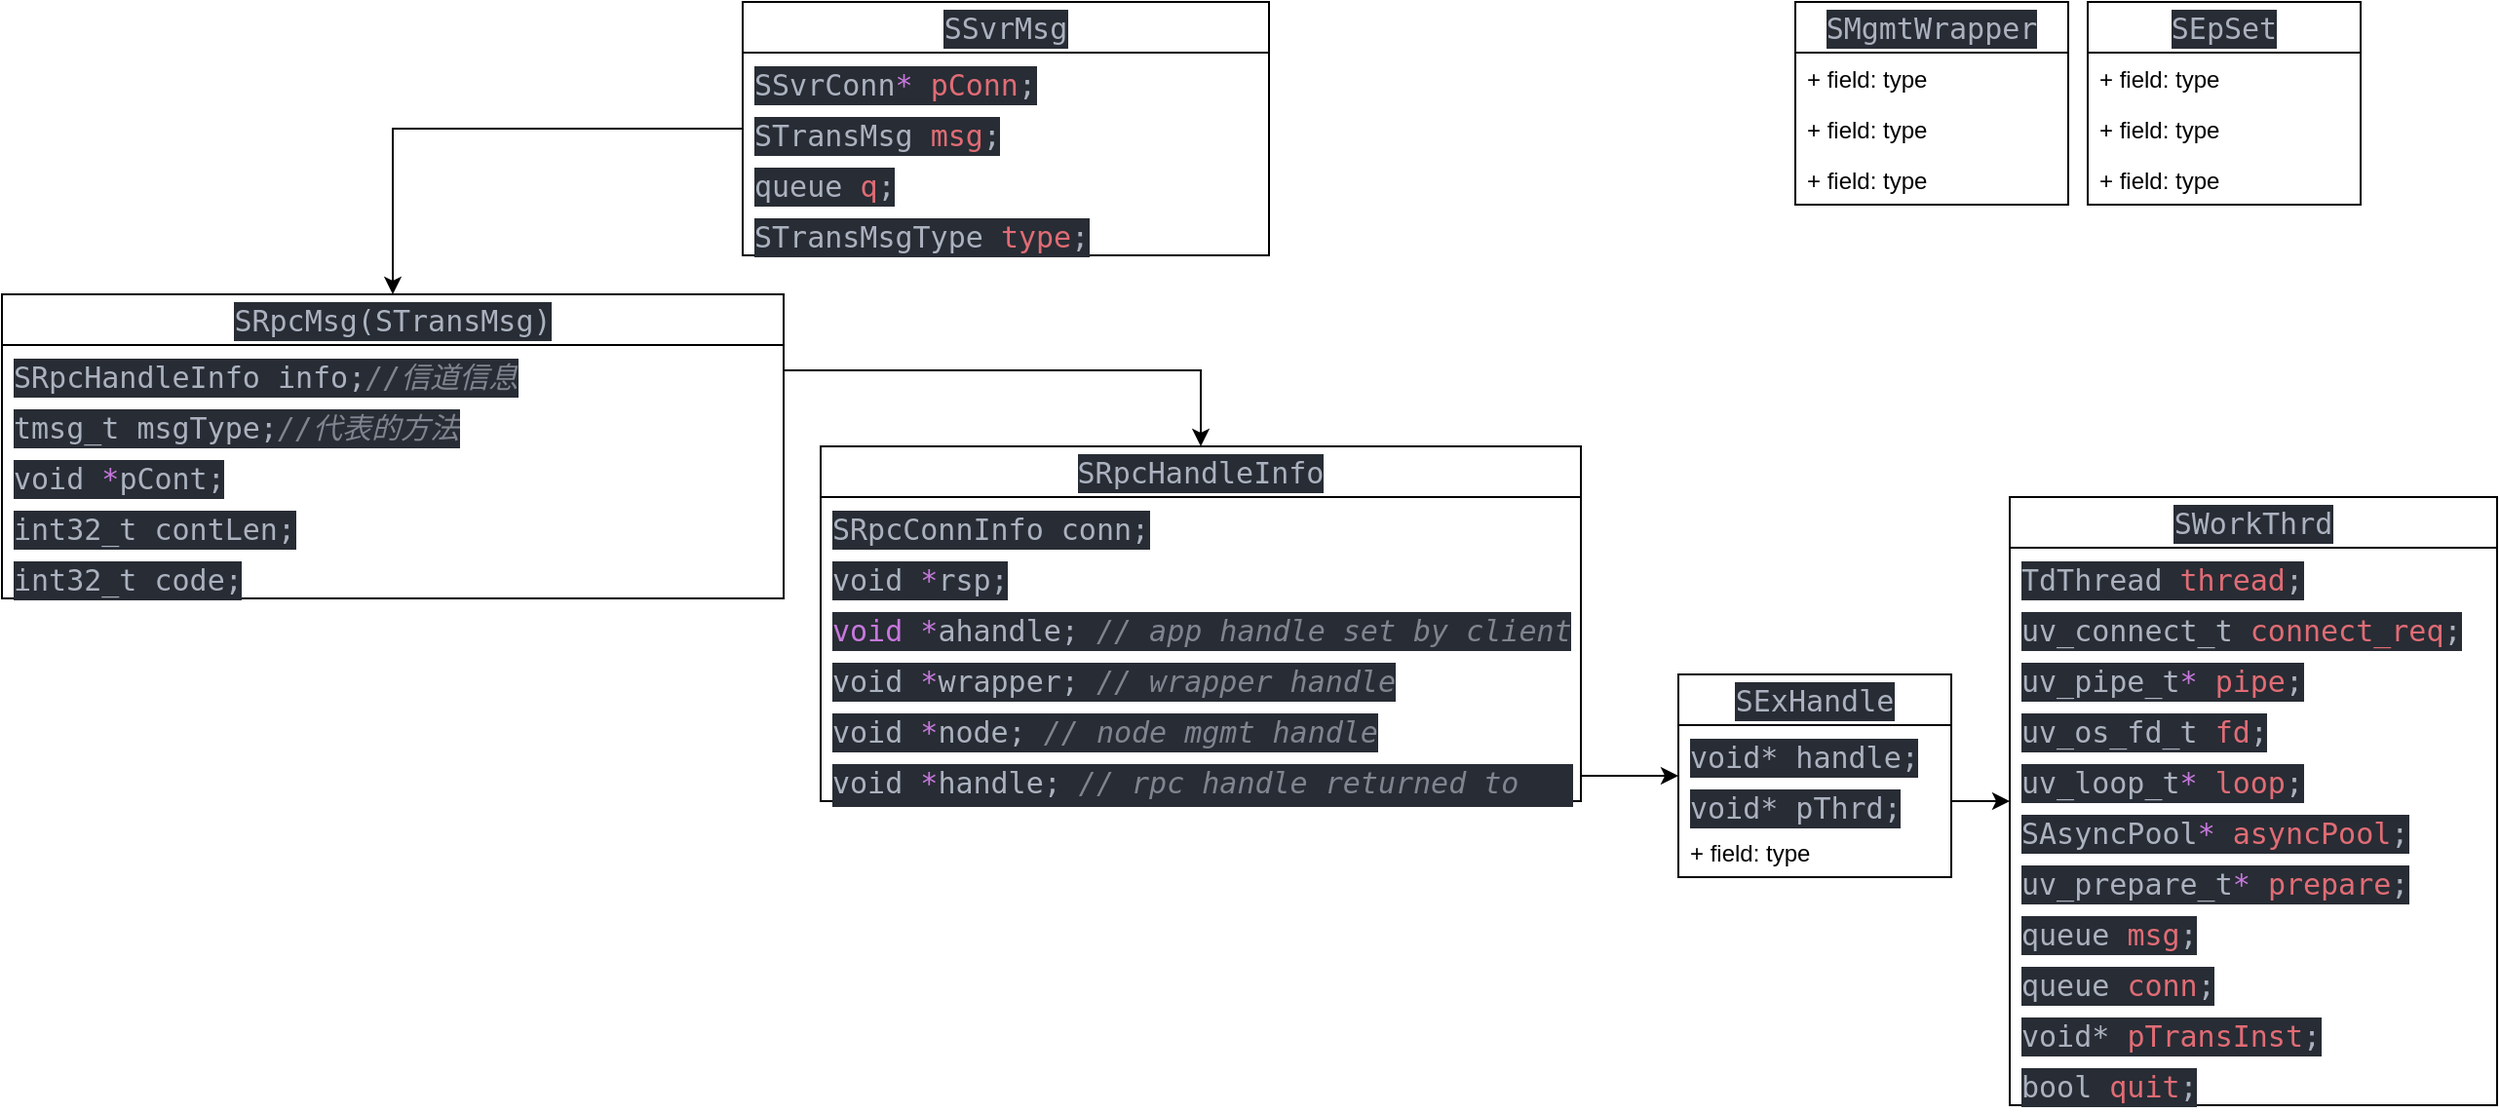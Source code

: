 <mxfile version="21.2.1" type="github">
  <diagram name="第 1 页" id="Cnz2bjXaFL4kkvWKrEmu">
    <mxGraphModel dx="3095" dy="659" grid="1" gridSize="10" guides="1" tooltips="1" connect="1" arrows="1" fold="1" page="1" pageScale="1" pageWidth="850" pageHeight="1100" math="0" shadow="0">
      <root>
        <mxCell id="0" />
        <mxCell id="1" parent="0" />
        <mxCell id="lnTkOZh4VK6lLw1P0NhX-2" value="&lt;div style=&quot;color: rgb(171, 178, 191); background-color: rgb(40, 44, 52); font-family: &amp;quot;Cascadia Code&amp;quot;, &amp;quot;Cascadia Code&amp;quot;, monospace, &amp;quot;Droid Sans Mono&amp;quot;, &amp;quot;monospace&amp;quot;, monospace; font-weight: normal; font-size: 15px; line-height: 20px;&quot;&gt;&lt;div&gt;SRpcMsg(STransMsg)&lt;/div&gt;&lt;/div&gt;" style="swimlane;fontStyle=0;childLayout=stackLayout;horizontal=1;startSize=26;fillColor=none;horizontalStack=0;resizeParent=1;resizeParentMax=0;resizeLast=0;collapsible=1;marginBottom=0;whiteSpace=wrap;html=1;" vertex="1" parent="1">
          <mxGeometry x="-1120" y="290" width="401" height="156" as="geometry" />
        </mxCell>
        <mxCell id="lnTkOZh4VK6lLw1P0NhX-3" value="&lt;div style=&quot;color: rgb(171, 178, 191); background-color: rgb(40, 44, 52); font-family: &amp;quot;Cascadia Code&amp;quot;, &amp;quot;Cascadia Code&amp;quot;, monospace, &amp;quot;Droid Sans Mono&amp;quot;, &amp;quot;monospace&amp;quot;, monospace; font-weight: normal; font-size: 15px; line-height: 20px;&quot;&gt;&lt;div&gt;SRpcHandleInfo info;&lt;span style=&quot;color: #7f848e;font-style: italic;&quot;&gt;//信道信息&lt;/span&gt;&lt;/div&gt;&lt;/div&gt;" style="text;strokeColor=none;fillColor=none;align=left;verticalAlign=top;spacingLeft=4;spacingRight=4;overflow=hidden;rotatable=0;points=[[0,0.5],[1,0.5]];portConstraint=eastwest;whiteSpace=wrap;html=1;" vertex="1" parent="lnTkOZh4VK6lLw1P0NhX-2">
          <mxGeometry y="26" width="401" height="26" as="geometry" />
        </mxCell>
        <mxCell id="lnTkOZh4VK6lLw1P0NhX-4" value="&lt;div style=&quot;color: rgb(171, 178, 191); background-color: rgb(40, 44, 52); font-family: &amp;quot;Cascadia Code&amp;quot;, &amp;quot;Cascadia Code&amp;quot;, monospace, &amp;quot;Droid Sans Mono&amp;quot;, &amp;quot;monospace&amp;quot;, monospace; font-weight: normal; font-size: 15px; line-height: 20px;&quot;&gt;&lt;div&gt;tmsg_t&lt;span style=&quot;color: #abb2bf;&quot;&gt;         msgType;&lt;/span&gt;&lt;span style=&quot;color: #7f848e;font-style: italic;&quot;&gt;//代表的方法&lt;/span&gt;&lt;/div&gt;&lt;/div&gt;" style="text;strokeColor=none;fillColor=none;align=left;verticalAlign=top;spacingLeft=4;spacingRight=4;overflow=hidden;rotatable=0;points=[[0,0.5],[1,0.5]];portConstraint=eastwest;whiteSpace=wrap;html=1;" vertex="1" parent="lnTkOZh4VK6lLw1P0NhX-2">
          <mxGeometry y="52" width="401" height="26" as="geometry" />
        </mxCell>
        <mxCell id="lnTkOZh4VK6lLw1P0NhX-5" value="&lt;div style=&quot;color: rgb(171, 178, 191); background-color: rgb(40, 44, 52); font-family: &amp;quot;Cascadia Code&amp;quot;, &amp;quot;Cascadia Code&amp;quot;, monospace, &amp;quot;Droid Sans Mono&amp;quot;, &amp;quot;monospace&amp;quot;, monospace; font-weight: normal; font-size: 15px; line-height: 20px;&quot;&gt;&lt;div&gt;void&lt;span style=&quot;color: #abb2bf;&quot;&gt;          &lt;/span&gt;&lt;span style=&quot;color: #c678dd;&quot;&gt;*&lt;/span&gt;&lt;span style=&quot;color: #abb2bf;&quot;&gt;pCont;&lt;/span&gt;&lt;/div&gt;&lt;/div&gt;" style="text;strokeColor=none;fillColor=none;align=left;verticalAlign=top;spacingLeft=4;spacingRight=4;overflow=hidden;rotatable=0;points=[[0,0.5],[1,0.5]];portConstraint=eastwest;whiteSpace=wrap;html=1;" vertex="1" parent="lnTkOZh4VK6lLw1P0NhX-2">
          <mxGeometry y="78" width="401" height="26" as="geometry" />
        </mxCell>
        <mxCell id="lnTkOZh4VK6lLw1P0NhX-24" value="&lt;div style=&quot;color: rgb(171, 178, 191); background-color: rgb(40, 44, 52); font-family: &amp;quot;Cascadia Code&amp;quot;, &amp;quot;Cascadia Code&amp;quot;, monospace, &amp;quot;Droid Sans Mono&amp;quot;, &amp;quot;monospace&amp;quot;, monospace; font-weight: normal; font-size: 15px; line-height: 20px;&quot;&gt;&lt;div&gt;int32_t&lt;span style=&quot;color: #abb2bf;&quot;&gt;        contLen;&lt;/span&gt;&lt;/div&gt;&lt;/div&gt;" style="text;strokeColor=none;fillColor=none;align=left;verticalAlign=top;spacingLeft=4;spacingRight=4;overflow=hidden;rotatable=0;points=[[0,0.5],[1,0.5]];portConstraint=eastwest;whiteSpace=wrap;html=1;" vertex="1" parent="lnTkOZh4VK6lLw1P0NhX-2">
          <mxGeometry y="104" width="401" height="26" as="geometry" />
        </mxCell>
        <mxCell id="lnTkOZh4VK6lLw1P0NhX-25" value="&lt;div style=&quot;color: rgb(171, 178, 191); background-color: rgb(40, 44, 52); font-family: &amp;quot;Cascadia Code&amp;quot;, &amp;quot;Cascadia Code&amp;quot;, monospace, &amp;quot;Droid Sans Mono&amp;quot;, &amp;quot;monospace&amp;quot;, monospace; font-weight: normal; font-size: 15px; line-height: 20px;&quot;&gt;&lt;div&gt;int32_t&lt;span style=&quot;color: #abb2bf;&quot;&gt;        code;&lt;/span&gt;&lt;/div&gt;&lt;/div&gt;" style="text;strokeColor=none;fillColor=none;align=left;verticalAlign=top;spacingLeft=4;spacingRight=4;overflow=hidden;rotatable=0;points=[[0,0.5],[1,0.5]];portConstraint=eastwest;whiteSpace=wrap;html=1;" vertex="1" parent="lnTkOZh4VK6lLw1P0NhX-2">
          <mxGeometry y="130" width="401" height="26" as="geometry" />
        </mxCell>
        <mxCell id="lnTkOZh4VK6lLw1P0NhX-7" value="&lt;div style=&quot;color: rgb(171, 178, 191); background-color: rgb(40, 44, 52); font-family: &amp;quot;Cascadia Code&amp;quot;, &amp;quot;Cascadia Code&amp;quot;, monospace, &amp;quot;Droid Sans Mono&amp;quot;, &amp;quot;monospace&amp;quot;, monospace; font-weight: normal; font-size: 15px; line-height: 20px;&quot;&gt;&lt;div&gt;SEpSet&lt;/div&gt;&lt;/div&gt;" style="swimlane;fontStyle=0;childLayout=stackLayout;horizontal=1;startSize=26;fillColor=none;horizontalStack=0;resizeParent=1;resizeParentMax=0;resizeLast=0;collapsible=1;marginBottom=0;whiteSpace=wrap;html=1;" vertex="1" parent="1">
          <mxGeometry x="-50" y="140" width="140" height="104" as="geometry" />
        </mxCell>
        <mxCell id="lnTkOZh4VK6lLw1P0NhX-8" value="+ field: type" style="text;strokeColor=none;fillColor=none;align=left;verticalAlign=top;spacingLeft=4;spacingRight=4;overflow=hidden;rotatable=0;points=[[0,0.5],[1,0.5]];portConstraint=eastwest;whiteSpace=wrap;html=1;" vertex="1" parent="lnTkOZh4VK6lLw1P0NhX-7">
          <mxGeometry y="26" width="140" height="26" as="geometry" />
        </mxCell>
        <mxCell id="lnTkOZh4VK6lLw1P0NhX-9" value="+ field: type" style="text;strokeColor=none;fillColor=none;align=left;verticalAlign=top;spacingLeft=4;spacingRight=4;overflow=hidden;rotatable=0;points=[[0,0.5],[1,0.5]];portConstraint=eastwest;whiteSpace=wrap;html=1;" vertex="1" parent="lnTkOZh4VK6lLw1P0NhX-7">
          <mxGeometry y="52" width="140" height="26" as="geometry" />
        </mxCell>
        <mxCell id="lnTkOZh4VK6lLw1P0NhX-10" value="+ field: type" style="text;strokeColor=none;fillColor=none;align=left;verticalAlign=top;spacingLeft=4;spacingRight=4;overflow=hidden;rotatable=0;points=[[0,0.5],[1,0.5]];portConstraint=eastwest;whiteSpace=wrap;html=1;" vertex="1" parent="lnTkOZh4VK6lLw1P0NhX-7">
          <mxGeometry y="78" width="140" height="26" as="geometry" />
        </mxCell>
        <mxCell id="lnTkOZh4VK6lLw1P0NhX-11" value="&lt;div style=&quot;color: rgb(171, 178, 191); background-color: rgb(40, 44, 52); font-family: &amp;quot;Cascadia Code&amp;quot;, &amp;quot;Cascadia Code&amp;quot;, monospace, &amp;quot;Droid Sans Mono&amp;quot;, &amp;quot;monospace&amp;quot;, monospace; font-weight: normal; font-size: 15px; line-height: 20px;&quot;&gt;&lt;div&gt;SMgmtWrapper&lt;/div&gt;&lt;/div&gt;" style="swimlane;fontStyle=0;childLayout=stackLayout;horizontal=1;startSize=26;fillColor=none;horizontalStack=0;resizeParent=1;resizeParentMax=0;resizeLast=0;collapsible=1;marginBottom=0;whiteSpace=wrap;html=1;" vertex="1" parent="1">
          <mxGeometry x="-200" y="140" width="140" height="104" as="geometry" />
        </mxCell>
        <mxCell id="lnTkOZh4VK6lLw1P0NhX-12" value="+ field: type" style="text;strokeColor=none;fillColor=none;align=left;verticalAlign=top;spacingLeft=4;spacingRight=4;overflow=hidden;rotatable=0;points=[[0,0.5],[1,0.5]];portConstraint=eastwest;whiteSpace=wrap;html=1;" vertex="1" parent="lnTkOZh4VK6lLw1P0NhX-11">
          <mxGeometry y="26" width="140" height="26" as="geometry" />
        </mxCell>
        <mxCell id="lnTkOZh4VK6lLw1P0NhX-13" value="+ field: type" style="text;strokeColor=none;fillColor=none;align=left;verticalAlign=top;spacingLeft=4;spacingRight=4;overflow=hidden;rotatable=0;points=[[0,0.5],[1,0.5]];portConstraint=eastwest;whiteSpace=wrap;html=1;" vertex="1" parent="lnTkOZh4VK6lLw1P0NhX-11">
          <mxGeometry y="52" width="140" height="26" as="geometry" />
        </mxCell>
        <mxCell id="lnTkOZh4VK6lLw1P0NhX-14" value="+ field: type" style="text;strokeColor=none;fillColor=none;align=left;verticalAlign=top;spacingLeft=4;spacingRight=4;overflow=hidden;rotatable=0;points=[[0,0.5],[1,0.5]];portConstraint=eastwest;whiteSpace=wrap;html=1;" vertex="1" parent="lnTkOZh4VK6lLw1P0NhX-11">
          <mxGeometry y="78" width="140" height="26" as="geometry" />
        </mxCell>
        <mxCell id="lnTkOZh4VK6lLw1P0NhX-15" value="&lt;div style=&quot;color: rgb(171, 178, 191); background-color: rgb(40, 44, 52); font-family: &amp;quot;Cascadia Code&amp;quot;, &amp;quot;Cascadia Code&amp;quot;, monospace, &amp;quot;Droid Sans Mono&amp;quot;, &amp;quot;monospace&amp;quot;, monospace; font-weight: normal; font-size: 15px; line-height: 20px;&quot;&gt;&lt;div&gt;SRpcHandleInfo&lt;/div&gt;&lt;/div&gt;" style="swimlane;fontStyle=0;childLayout=stackLayout;horizontal=1;startSize=26;fillColor=none;horizontalStack=0;resizeParent=1;resizeParentMax=0;resizeLast=0;collapsible=1;marginBottom=0;whiteSpace=wrap;html=1;" vertex="1" parent="1">
          <mxGeometry x="-700" y="368" width="390" height="182" as="geometry" />
        </mxCell>
        <mxCell id="lnTkOZh4VK6lLw1P0NhX-16" value="&lt;div style=&quot;color: rgb(171, 178, 191); background-color: rgb(40, 44, 52); font-family: &amp;quot;Cascadia Code&amp;quot;, &amp;quot;Cascadia Code&amp;quot;, monospace, &amp;quot;Droid Sans Mono&amp;quot;, &amp;quot;monospace&amp;quot;, monospace; font-weight: normal; font-size: 15px; line-height: 20px;&quot;&gt;&lt;div&gt;SRpcConnInfo conn;&lt;/div&gt;&lt;/div&gt;" style="text;strokeColor=none;fillColor=none;align=left;verticalAlign=top;spacingLeft=4;spacingRight=4;overflow=hidden;rotatable=0;points=[[0,0.5],[1,0.5]];portConstraint=eastwest;whiteSpace=wrap;html=1;" vertex="1" parent="lnTkOZh4VK6lLw1P0NhX-15">
          <mxGeometry y="26" width="390" height="26" as="geometry" />
        </mxCell>
        <mxCell id="lnTkOZh4VK6lLw1P0NhX-17" value="&lt;div style=&quot;color: rgb(171, 178, 191); background-color: rgb(40, 44, 52); font-family: &amp;quot;Cascadia Code&amp;quot;, &amp;quot;Cascadia Code&amp;quot;, monospace, &amp;quot;Droid Sans Mono&amp;quot;, &amp;quot;monospace&amp;quot;, monospace; font-weight: normal; font-size: 15px; line-height: 20px;&quot;&gt;&lt;div&gt;void&lt;span style=&quot;color: #abb2bf;&quot;&gt;   &lt;/span&gt;&lt;span style=&quot;color: #c678dd;&quot;&gt;*&lt;/span&gt;&lt;span style=&quot;color: #abb2bf;&quot;&gt;rsp;&lt;/span&gt;&lt;/div&gt;&lt;/div&gt;" style="text;strokeColor=none;fillColor=none;align=left;verticalAlign=top;spacingLeft=4;spacingRight=4;overflow=hidden;rotatable=0;points=[[0,0.5],[1,0.5]];portConstraint=eastwest;whiteSpace=wrap;html=1;" vertex="1" parent="lnTkOZh4VK6lLw1P0NhX-15">
          <mxGeometry y="52" width="390" height="26" as="geometry" />
        </mxCell>
        <mxCell id="lnTkOZh4VK6lLw1P0NhX-18" value="&lt;div style=&quot;color: rgb(171, 178, 191); background-color: rgb(40, 44, 52); font-family: &amp;quot;Cascadia Code&amp;quot;, &amp;quot;Cascadia Code&amp;quot;, monospace, &amp;quot;Droid Sans Mono&amp;quot;, &amp;quot;monospace&amp;quot;, monospace; font-weight: normal; font-size: 15px; line-height: 20px;&quot;&gt;&lt;div&gt; &lt;span style=&quot;color: #c678dd;&quot;&gt;void&lt;/span&gt;&lt;span style=&quot;color: #abb2bf;&quot;&gt; &lt;/span&gt;&lt;span style=&quot;color: #c678dd;&quot;&gt;*&lt;/span&gt;&lt;span style=&quot;color: #abb2bf;&quot;&gt;ahandle;&lt;/span&gt;&lt;span style=&quot;color: #7f848e;font-style: italic;&quot;&gt;  // app handle set by client&lt;/span&gt;&lt;/div&gt;&lt;/div&gt;" style="text;strokeColor=none;fillColor=none;align=left;verticalAlign=top;spacingLeft=4;spacingRight=4;overflow=hidden;rotatable=0;points=[[0,0.5],[1,0.5]];portConstraint=eastwest;whiteSpace=wrap;html=1;" vertex="1" parent="lnTkOZh4VK6lLw1P0NhX-15">
          <mxGeometry y="78" width="390" height="26" as="geometry" />
        </mxCell>
        <mxCell id="lnTkOZh4VK6lLw1P0NhX-29" value="&lt;div style=&quot;color: rgb(171, 178, 191); background-color: rgb(40, 44, 52); font-family: &amp;quot;Cascadia Code&amp;quot;, &amp;quot;Cascadia Code&amp;quot;, monospace, &amp;quot;Droid Sans Mono&amp;quot;, &amp;quot;monospace&amp;quot;, monospace; font-weight: normal; font-size: 15px; line-height: 20px;&quot;&gt;&lt;div&gt;void&lt;span style=&quot;color: #abb2bf;&quot;&gt; &lt;/span&gt;&lt;span style=&quot;color: #c678dd;&quot;&gt;*&lt;/span&gt;&lt;span style=&quot;color: #abb2bf;&quot;&gt;wrapper;&lt;/span&gt;&lt;span style=&quot;color: #7f848e;font-style: italic;&quot;&gt;  // wrapper handle&lt;/span&gt;&lt;/div&gt;&lt;/div&gt;" style="text;strokeColor=none;fillColor=none;align=left;verticalAlign=top;spacingLeft=4;spacingRight=4;overflow=hidden;rotatable=0;points=[[0,0.5],[1,0.5]];portConstraint=eastwest;whiteSpace=wrap;html=1;" vertex="1" parent="lnTkOZh4VK6lLw1P0NhX-15">
          <mxGeometry y="104" width="390" height="26" as="geometry" />
        </mxCell>
        <mxCell id="lnTkOZh4VK6lLw1P0NhX-30" value="&lt;div style=&quot;color: rgb(171, 178, 191); background-color: rgb(40, 44, 52); font-family: &amp;quot;Cascadia Code&amp;quot;, &amp;quot;Cascadia Code&amp;quot;, monospace, &amp;quot;Droid Sans Mono&amp;quot;, &amp;quot;monospace&amp;quot;, monospace; font-weight: normal; font-size: 15px; line-height: 20px;&quot;&gt;&lt;div&gt;void&lt;span style=&quot;color: #abb2bf;&quot;&gt; &lt;/span&gt;&lt;span style=&quot;color: #c678dd;&quot;&gt;*&lt;/span&gt;&lt;span style=&quot;color: #abb2bf;&quot;&gt;node;&lt;/span&gt;&lt;span style=&quot;color: #7f848e;font-style: italic;&quot;&gt;     // node mgmt handle&lt;/span&gt;&lt;/div&gt;&lt;/div&gt;" style="text;strokeColor=none;fillColor=none;align=left;verticalAlign=top;spacingLeft=4;spacingRight=4;overflow=hidden;rotatable=0;points=[[0,0.5],[1,0.5]];portConstraint=eastwest;whiteSpace=wrap;html=1;" vertex="1" parent="lnTkOZh4VK6lLw1P0NhX-15">
          <mxGeometry y="130" width="390" height="26" as="geometry" />
        </mxCell>
        <mxCell id="lnTkOZh4VK6lLw1P0NhX-31" value="&lt;div style=&quot;color: rgb(171, 178, 191); background-color: rgb(40, 44, 52); font-family: &amp;quot;Cascadia Code&amp;quot;, &amp;quot;Cascadia Code&amp;quot;, monospace, &amp;quot;Droid Sans Mono&amp;quot;, &amp;quot;monospace&amp;quot;, monospace; font-weight: normal; font-size: 15px; line-height: 20px;&quot;&gt;&lt;div&gt;void&lt;span style=&quot;color: #abb2bf;&quot;&gt;   &lt;/span&gt;&lt;span style=&quot;color: #c678dd;&quot;&gt;*&lt;/span&gt;&lt;span style=&quot;color: #abb2bf;&quot;&gt;handle;&lt;/span&gt;&lt;span style=&quot;color: #7f848e;font-style: italic;&quot;&gt;         // rpc handle returned to app&lt;/span&gt;&lt;/div&gt;&lt;/div&gt;" style="text;strokeColor=none;fillColor=none;align=left;verticalAlign=top;spacingLeft=4;spacingRight=4;overflow=hidden;rotatable=0;points=[[0,0.5],[1,0.5]];portConstraint=eastwest;whiteSpace=wrap;html=1;" vertex="1" parent="lnTkOZh4VK6lLw1P0NhX-15">
          <mxGeometry y="156" width="390" height="26" as="geometry" />
        </mxCell>
        <mxCell id="lnTkOZh4VK6lLw1P0NhX-20" value="&lt;div style=&quot;color: rgb(171, 178, 191); background-color: rgb(40, 44, 52); font-family: &amp;quot;Cascadia Code&amp;quot;, &amp;quot;Cascadia Code&amp;quot;, monospace, &amp;quot;Droid Sans Mono&amp;quot;, &amp;quot;monospace&amp;quot;, monospace; font-weight: normal; font-size: 15px; line-height: 20px;&quot;&gt;&lt;div&gt;SExHandle&lt;/div&gt;&lt;/div&gt;" style="swimlane;fontStyle=0;childLayout=stackLayout;horizontal=1;startSize=26;fillColor=none;horizontalStack=0;resizeParent=1;resizeParentMax=0;resizeLast=0;collapsible=1;marginBottom=0;whiteSpace=wrap;html=1;" vertex="1" parent="1">
          <mxGeometry x="-260" y="485" width="140" height="104" as="geometry" />
        </mxCell>
        <mxCell id="lnTkOZh4VK6lLw1P0NhX-21" value="&lt;div style=&quot;color: rgb(171, 178, 191); background-color: rgb(40, 44, 52); font-family: &amp;quot;Cascadia Code&amp;quot;, &amp;quot;Cascadia Code&amp;quot;, monospace, &amp;quot;Droid Sans Mono&amp;quot;, &amp;quot;monospace&amp;quot;, monospace; font-weight: normal; font-size: 15px; line-height: 20px;&quot;&gt;&lt;div&gt;void*&lt;span style=&quot;color: #abb2bf;&quot;&gt;   handle;&lt;/span&gt;&lt;/div&gt;&lt;/div&gt;" style="text;strokeColor=none;fillColor=none;align=left;verticalAlign=top;spacingLeft=4;spacingRight=4;overflow=hidden;rotatable=0;points=[[0,0.5],[1,0.5]];portConstraint=eastwest;whiteSpace=wrap;html=1;" vertex="1" parent="lnTkOZh4VK6lLw1P0NhX-20">
          <mxGeometry y="26" width="140" height="26" as="geometry" />
        </mxCell>
        <mxCell id="lnTkOZh4VK6lLw1P0NhX-22" value="&lt;div style=&quot;color: rgb(171, 178, 191); background-color: rgb(40, 44, 52); font-family: &amp;quot;Cascadia Code&amp;quot;, &amp;quot;Cascadia Code&amp;quot;, monospace, &amp;quot;Droid Sans Mono&amp;quot;, &amp;quot;monospace&amp;quot;, monospace; font-weight: normal; font-size: 15px; line-height: 20px;&quot;&gt;&lt;div&gt;void*&lt;span style=&quot;color: #abb2bf;&quot;&gt;   pThrd;&lt;/span&gt;&lt;/div&gt;&lt;/div&gt;" style="text;strokeColor=none;fillColor=none;align=left;verticalAlign=top;spacingLeft=4;spacingRight=4;overflow=hidden;rotatable=0;points=[[0,0.5],[1,0.5]];portConstraint=eastwest;whiteSpace=wrap;html=1;" vertex="1" parent="lnTkOZh4VK6lLw1P0NhX-20">
          <mxGeometry y="52" width="140" height="26" as="geometry" />
        </mxCell>
        <mxCell id="lnTkOZh4VK6lLw1P0NhX-23" value="+ field: type" style="text;strokeColor=none;fillColor=none;align=left;verticalAlign=top;spacingLeft=4;spacingRight=4;overflow=hidden;rotatable=0;points=[[0,0.5],[1,0.5]];portConstraint=eastwest;whiteSpace=wrap;html=1;" vertex="1" parent="lnTkOZh4VK6lLw1P0NhX-20">
          <mxGeometry y="78" width="140" height="26" as="geometry" />
        </mxCell>
        <mxCell id="lnTkOZh4VK6lLw1P0NhX-32" style="edgeStyle=orthogonalEdgeStyle;rounded=0;orthogonalLoop=1;jettySize=auto;html=1;" edge="1" parent="1" source="lnTkOZh4VK6lLw1P0NhX-31" target="lnTkOZh4VK6lLw1P0NhX-20">
          <mxGeometry relative="1" as="geometry" />
        </mxCell>
        <mxCell id="lnTkOZh4VK6lLw1P0NhX-33" style="edgeStyle=orthogonalEdgeStyle;rounded=0;orthogonalLoop=1;jettySize=auto;html=1;exitX=1;exitY=0.5;exitDx=0;exitDy=0;" edge="1" parent="1" source="lnTkOZh4VK6lLw1P0NhX-3" target="lnTkOZh4VK6lLw1P0NhX-15">
          <mxGeometry relative="1" as="geometry" />
        </mxCell>
        <mxCell id="lnTkOZh4VK6lLw1P0NhX-34" value="&lt;div style=&quot;color: rgb(171, 178, 191); background-color: rgb(40, 44, 52); font-family: &amp;quot;Cascadia Code&amp;quot;, &amp;quot;Cascadia Code&amp;quot;, monospace, &amp;quot;Droid Sans Mono&amp;quot;, &amp;quot;monospace&amp;quot;, monospace; font-weight: normal; font-size: 15px; line-height: 20px;&quot;&gt;&lt;div&gt;SSvrMsg&lt;/div&gt;&lt;/div&gt;" style="swimlane;fontStyle=0;childLayout=stackLayout;horizontal=1;startSize=26;fillColor=none;horizontalStack=0;resizeParent=1;resizeParentMax=0;resizeLast=0;collapsible=1;marginBottom=0;whiteSpace=wrap;html=1;" vertex="1" parent="1">
          <mxGeometry x="-740" y="140" width="270" height="130" as="geometry" />
        </mxCell>
        <mxCell id="lnTkOZh4VK6lLw1P0NhX-35" value="&lt;div style=&quot;color: rgb(171, 178, 191); background-color: rgb(40, 44, 52); font-family: &amp;quot;Cascadia Code&amp;quot;, &amp;quot;Cascadia Code&amp;quot;, monospace, &amp;quot;Droid Sans Mono&amp;quot;, &amp;quot;monospace&amp;quot;, monospace; font-weight: normal; font-size: 15px; line-height: 20px;&quot;&gt;&lt;div&gt;SSvrConn&lt;span style=&quot;color: #c678dd;&quot;&gt;*&lt;/span&gt;&lt;span style=&quot;color: #abb2bf;&quot;&gt;     &lt;/span&gt;&lt;span style=&quot;color: #e06c75;&quot;&gt;pConn&lt;/span&gt;&lt;span style=&quot;color: #abb2bf;&quot;&gt;;&lt;/span&gt;&lt;/div&gt;&lt;/div&gt;" style="text;strokeColor=none;fillColor=none;align=left;verticalAlign=top;spacingLeft=4;spacingRight=4;overflow=hidden;rotatable=0;points=[[0,0.5],[1,0.5]];portConstraint=eastwest;whiteSpace=wrap;html=1;" vertex="1" parent="lnTkOZh4VK6lLw1P0NhX-34">
          <mxGeometry y="26" width="270" height="26" as="geometry" />
        </mxCell>
        <mxCell id="lnTkOZh4VK6lLw1P0NhX-36" value="&lt;div style=&quot;color: rgb(171, 178, 191); background-color: rgb(40, 44, 52); font-family: &amp;quot;Cascadia Code&amp;quot;, &amp;quot;Cascadia Code&amp;quot;, monospace, &amp;quot;Droid Sans Mono&amp;quot;, &amp;quot;monospace&amp;quot;, monospace; font-weight: normal; font-size: 15px; line-height: 20px;&quot;&gt;&lt;div&gt;STransMsg&lt;span style=&quot;color: #abb2bf;&quot;&gt;     &lt;/span&gt;&lt;span style=&quot;color: #e06c75;&quot;&gt;msg&lt;/span&gt;&lt;span style=&quot;color: #abb2bf;&quot;&gt;;&lt;/span&gt;&lt;/div&gt;&lt;/div&gt;" style="text;strokeColor=none;fillColor=none;align=left;verticalAlign=top;spacingLeft=4;spacingRight=4;overflow=hidden;rotatable=0;points=[[0,0.5],[1,0.5]];portConstraint=eastwest;whiteSpace=wrap;html=1;" vertex="1" parent="lnTkOZh4VK6lLw1P0NhX-34">
          <mxGeometry y="52" width="270" height="26" as="geometry" />
        </mxCell>
        <mxCell id="lnTkOZh4VK6lLw1P0NhX-37" value="&lt;div style=&quot;color: rgb(171, 178, 191); background-color: rgb(40, 44, 52); font-family: &amp;quot;Cascadia Code&amp;quot;, &amp;quot;Cascadia Code&amp;quot;, monospace, &amp;quot;Droid Sans Mono&amp;quot;, &amp;quot;monospace&amp;quot;, monospace; font-weight: normal; font-size: 15px; line-height: 20px;&quot;&gt;&lt;div&gt;queue&lt;span style=&quot;color: #abb2bf;&quot;&gt;         &lt;/span&gt;&lt;span style=&quot;color: #e06c75;&quot;&gt;q&lt;/span&gt;&lt;span style=&quot;color: #abb2bf;&quot;&gt;;&lt;/span&gt;&lt;/div&gt;&lt;/div&gt;" style="text;strokeColor=none;fillColor=none;align=left;verticalAlign=top;spacingLeft=4;spacingRight=4;overflow=hidden;rotatable=0;points=[[0,0.5],[1,0.5]];portConstraint=eastwest;whiteSpace=wrap;html=1;" vertex="1" parent="lnTkOZh4VK6lLw1P0NhX-34">
          <mxGeometry y="78" width="270" height="26" as="geometry" />
        </mxCell>
        <mxCell id="lnTkOZh4VK6lLw1P0NhX-38" value="&lt;div style=&quot;color: rgb(171, 178, 191); background-color: rgb(40, 44, 52); font-family: &amp;quot;Cascadia Code&amp;quot;, &amp;quot;Cascadia Code&amp;quot;, monospace, &amp;quot;Droid Sans Mono&amp;quot;, &amp;quot;monospace&amp;quot;, monospace; font-weight: normal; font-size: 15px; line-height: 20px;&quot;&gt;&lt;div&gt;STransMsgType&lt;span style=&quot;color: #abb2bf;&quot;&gt; &lt;/span&gt;&lt;span style=&quot;color: #e06c75;&quot;&gt;type&lt;/span&gt;&lt;span style=&quot;color: #abb2bf;&quot;&gt;;&lt;/span&gt;&lt;/div&gt;&lt;/div&gt;" style="text;strokeColor=none;fillColor=none;align=left;verticalAlign=top;spacingLeft=4;spacingRight=4;overflow=hidden;rotatable=0;points=[[0,0.5],[1,0.5]];portConstraint=eastwest;whiteSpace=wrap;html=1;" vertex="1" parent="lnTkOZh4VK6lLw1P0NhX-34">
          <mxGeometry y="104" width="270" height="26" as="geometry" />
        </mxCell>
        <mxCell id="lnTkOZh4VK6lLw1P0NhX-40" style="edgeStyle=orthogonalEdgeStyle;rounded=0;orthogonalLoop=1;jettySize=auto;html=1;" edge="1" parent="1" source="lnTkOZh4VK6lLw1P0NhX-36" target="lnTkOZh4VK6lLw1P0NhX-2">
          <mxGeometry relative="1" as="geometry" />
        </mxCell>
        <mxCell id="lnTkOZh4VK6lLw1P0NhX-41" value="&lt;div style=&quot;color: rgb(171, 178, 191); background-color: rgb(40, 44, 52); font-family: &amp;quot;Cascadia Code&amp;quot;, &amp;quot;Cascadia Code&amp;quot;, monospace, &amp;quot;Droid Sans Mono&amp;quot;, &amp;quot;monospace&amp;quot;, monospace; font-weight: normal; font-size: 15px; line-height: 20px;&quot;&gt;&lt;div&gt;SWorkThrd&lt;/div&gt;&lt;/div&gt;" style="swimlane;fontStyle=0;childLayout=stackLayout;horizontal=1;startSize=26;fillColor=none;horizontalStack=0;resizeParent=1;resizeParentMax=0;resizeLast=0;collapsible=1;marginBottom=0;whiteSpace=wrap;html=1;" vertex="1" parent="1">
          <mxGeometry x="-90" y="394" width="250" height="312" as="geometry" />
        </mxCell>
        <mxCell id="lnTkOZh4VK6lLw1P0NhX-42" value="&lt;div style=&quot;color: rgb(171, 178, 191); background-color: rgb(40, 44, 52); font-family: &amp;quot;Cascadia Code&amp;quot;, &amp;quot;Cascadia Code&amp;quot;, monospace, &amp;quot;Droid Sans Mono&amp;quot;, &amp;quot;monospace&amp;quot;, monospace; font-weight: normal; font-size: 15px; line-height: 20px;&quot;&gt;&lt;div&gt;TdThread&lt;span style=&quot;color: #abb2bf;&quot;&gt;      &lt;/span&gt;&lt;span style=&quot;color: #e06c75;&quot;&gt;thread&lt;/span&gt;&lt;span style=&quot;color: #abb2bf;&quot;&gt;;&lt;/span&gt;&lt;/div&gt;&lt;/div&gt;" style="text;strokeColor=none;fillColor=none;align=left;verticalAlign=top;spacingLeft=4;spacingRight=4;overflow=hidden;rotatable=0;points=[[0,0.5],[1,0.5]];portConstraint=eastwest;whiteSpace=wrap;html=1;" vertex="1" parent="lnTkOZh4VK6lLw1P0NhX-41">
          <mxGeometry y="26" width="250" height="26" as="geometry" />
        </mxCell>
        <mxCell id="lnTkOZh4VK6lLw1P0NhX-43" value="&lt;div style=&quot;color: rgb(171, 178, 191); background-color: rgb(40, 44, 52); font-family: &amp;quot;Cascadia Code&amp;quot;, &amp;quot;Cascadia Code&amp;quot;, monospace, &amp;quot;Droid Sans Mono&amp;quot;, &amp;quot;monospace&amp;quot;, monospace; font-weight: normal; font-size: 15px; line-height: 20px;&quot;&gt;&lt;div&gt;uv_connect_t&lt;span style=&quot;color: #abb2bf;&quot;&gt;  &lt;/span&gt;&lt;span style=&quot;color: #e06c75;&quot;&gt;connect_req&lt;/span&gt;&lt;span style=&quot;color: #abb2bf;&quot;&gt;;&lt;/span&gt;&lt;/div&gt;&lt;/div&gt;" style="text;strokeColor=none;fillColor=none;align=left;verticalAlign=top;spacingLeft=4;spacingRight=4;overflow=hidden;rotatable=0;points=[[0,0.5],[1,0.5]];portConstraint=eastwest;whiteSpace=wrap;html=1;" vertex="1" parent="lnTkOZh4VK6lLw1P0NhX-41">
          <mxGeometry y="52" width="250" height="26" as="geometry" />
        </mxCell>
        <mxCell id="lnTkOZh4VK6lLw1P0NhX-44" value="&lt;div style=&quot;color: rgb(171, 178, 191); background-color: rgb(40, 44, 52); font-family: &amp;quot;Cascadia Code&amp;quot;, &amp;quot;Cascadia Code&amp;quot;, monospace, &amp;quot;Droid Sans Mono&amp;quot;, &amp;quot;monospace&amp;quot;, monospace; font-weight: normal; font-size: 15px; line-height: 20px;&quot;&gt;&lt;div&gt;uv_pipe_t&lt;span style=&quot;color: #c678dd;&quot;&gt;*&lt;/span&gt;&lt;span style=&quot;color: #abb2bf;&quot;&gt;    &lt;/span&gt;&lt;span style=&quot;color: #e06c75;&quot;&gt;pipe&lt;/span&gt;&lt;span style=&quot;color: #abb2bf;&quot;&gt;;&lt;/span&gt;&lt;/div&gt;&lt;/div&gt;" style="text;strokeColor=none;fillColor=none;align=left;verticalAlign=top;spacingLeft=4;spacingRight=4;overflow=hidden;rotatable=0;points=[[0,0.5],[1,0.5]];portConstraint=eastwest;whiteSpace=wrap;html=1;" vertex="1" parent="lnTkOZh4VK6lLw1P0NhX-41">
          <mxGeometry y="78" width="250" height="26" as="geometry" />
        </mxCell>
        <mxCell id="lnTkOZh4VK6lLw1P0NhX-46" value="&lt;div style=&quot;color: rgb(171, 178, 191); background-color: rgb(40, 44, 52); font-family: &amp;quot;Cascadia Code&amp;quot;, &amp;quot;Cascadia Code&amp;quot;, monospace, &amp;quot;Droid Sans Mono&amp;quot;, &amp;quot;monospace&amp;quot;, monospace; font-weight: normal; font-size: 15px; line-height: 20px;&quot;&gt;&lt;div&gt;uv_os_fd_t&lt;span style=&quot;color: #abb2bf;&quot;&gt;    &lt;/span&gt;&lt;span style=&quot;color: #e06c75;&quot;&gt;fd&lt;/span&gt;&lt;span style=&quot;color: #abb2bf;&quot;&gt;;&lt;/span&gt;&lt;/div&gt;&lt;/div&gt;" style="text;strokeColor=none;fillColor=none;align=left;verticalAlign=top;spacingLeft=4;spacingRight=4;overflow=hidden;rotatable=0;points=[[0,0.5],[1,0.5]];portConstraint=eastwest;whiteSpace=wrap;html=1;" vertex="1" parent="lnTkOZh4VK6lLw1P0NhX-41">
          <mxGeometry y="104" width="250" height="26" as="geometry" />
        </mxCell>
        <mxCell id="lnTkOZh4VK6lLw1P0NhX-49" value="&lt;div style=&quot;color: rgb(171, 178, 191); background-color: rgb(40, 44, 52); font-family: &amp;quot;Cascadia Code&amp;quot;, &amp;quot;Cascadia Code&amp;quot;, monospace, &amp;quot;Droid Sans Mono&amp;quot;, &amp;quot;monospace&amp;quot;, monospace; font-weight: normal; font-size: 15px; line-height: 20px;&quot;&gt;&lt;div&gt;uv_loop_t&lt;span style=&quot;color: #c678dd;&quot;&gt;*&lt;/span&gt;&lt;span style=&quot;color: #abb2bf;&quot;&gt;    &lt;/span&gt;&lt;span style=&quot;color: #e06c75;&quot;&gt;loop&lt;/span&gt;&lt;span style=&quot;color: #abb2bf;&quot;&gt;;&lt;/span&gt;&lt;/div&gt;&lt;/div&gt;" style="text;strokeColor=none;fillColor=none;align=left;verticalAlign=top;spacingLeft=4;spacingRight=4;overflow=hidden;rotatable=0;points=[[0,0.5],[1,0.5]];portConstraint=eastwest;whiteSpace=wrap;html=1;" vertex="1" parent="lnTkOZh4VK6lLw1P0NhX-41">
          <mxGeometry y="130" width="250" height="26" as="geometry" />
        </mxCell>
        <mxCell id="lnTkOZh4VK6lLw1P0NhX-50" value="&lt;div style=&quot;color: rgb(171, 178, 191); background-color: rgb(40, 44, 52); font-family: &amp;quot;Cascadia Code&amp;quot;, &amp;quot;Cascadia Code&amp;quot;, monospace, &amp;quot;Droid Sans Mono&amp;quot;, &amp;quot;monospace&amp;quot;, monospace; font-weight: normal; font-size: 15px; line-height: 20px;&quot;&gt;&lt;div&gt;SAsyncPool&lt;span style=&quot;color: #c678dd;&quot;&gt;*&lt;/span&gt;&lt;span style=&quot;color: #abb2bf;&quot;&gt;   &lt;/span&gt;&lt;span style=&quot;color: #e06c75;&quot;&gt;asyncPool&lt;/span&gt;&lt;span style=&quot;color: #abb2bf;&quot;&gt;;&lt;/span&gt;&lt;/div&gt;&lt;/div&gt;" style="text;strokeColor=none;fillColor=none;align=left;verticalAlign=top;spacingLeft=4;spacingRight=4;overflow=hidden;rotatable=0;points=[[0,0.5],[1,0.5]];portConstraint=eastwest;whiteSpace=wrap;html=1;" vertex="1" parent="lnTkOZh4VK6lLw1P0NhX-41">
          <mxGeometry y="156" width="250" height="26" as="geometry" />
        </mxCell>
        <mxCell id="lnTkOZh4VK6lLw1P0NhX-51" value="&lt;div style=&quot;color: rgb(171, 178, 191); background-color: rgb(40, 44, 52); font-family: &amp;quot;Cascadia Code&amp;quot;, &amp;quot;Cascadia Code&amp;quot;, monospace, &amp;quot;Droid Sans Mono&amp;quot;, &amp;quot;monospace&amp;quot;, monospace; font-weight: normal; font-size: 15px; line-height: 20px;&quot;&gt;&lt;div&gt;uv_prepare_t&lt;span style=&quot;color: #c678dd;&quot;&gt;*&lt;/span&gt;&lt;span style=&quot;color: #abb2bf;&quot;&gt; &lt;/span&gt;&lt;span style=&quot;color: #e06c75;&quot;&gt;prepare&lt;/span&gt;&lt;span style=&quot;color: #abb2bf;&quot;&gt;;&lt;/span&gt;&lt;/div&gt;&lt;/div&gt;" style="text;strokeColor=none;fillColor=none;align=left;verticalAlign=top;spacingLeft=4;spacingRight=4;overflow=hidden;rotatable=0;points=[[0,0.5],[1,0.5]];portConstraint=eastwest;whiteSpace=wrap;html=1;" vertex="1" parent="lnTkOZh4VK6lLw1P0NhX-41">
          <mxGeometry y="182" width="250" height="26" as="geometry" />
        </mxCell>
        <mxCell id="lnTkOZh4VK6lLw1P0NhX-52" value="&lt;div style=&quot;color: rgb(171, 178, 191); background-color: rgb(40, 44, 52); font-family: &amp;quot;Cascadia Code&amp;quot;, &amp;quot;Cascadia Code&amp;quot;, monospace, &amp;quot;Droid Sans Mono&amp;quot;, &amp;quot;monospace&amp;quot;, monospace; font-weight: normal; font-size: 15px; line-height: 20px;&quot;&gt;&lt;div&gt;queue&lt;span style=&quot;color: #abb2bf;&quot;&gt;         &lt;/span&gt;&lt;span style=&quot;color: #e06c75;&quot;&gt;msg&lt;/span&gt;&lt;span style=&quot;color: #abb2bf;&quot;&gt;;&lt;/span&gt;&lt;/div&gt;&lt;/div&gt;" style="text;strokeColor=none;fillColor=none;align=left;verticalAlign=top;spacingLeft=4;spacingRight=4;overflow=hidden;rotatable=0;points=[[0,0.5],[1,0.5]];portConstraint=eastwest;whiteSpace=wrap;html=1;" vertex="1" parent="lnTkOZh4VK6lLw1P0NhX-41">
          <mxGeometry y="208" width="250" height="26" as="geometry" />
        </mxCell>
        <mxCell id="lnTkOZh4VK6lLw1P0NhX-53" value="&lt;div style=&quot;color: rgb(171, 178, 191); background-color: rgb(40, 44, 52); font-family: &amp;quot;Cascadia Code&amp;quot;, &amp;quot;Cascadia Code&amp;quot;, monospace, &amp;quot;Droid Sans Mono&amp;quot;, &amp;quot;monospace&amp;quot;, monospace; font-weight: normal; font-size: 15px; line-height: 20px;&quot;&gt;&lt;div&gt;queue&lt;span style=&quot;color: #abb2bf;&quot;&gt; &lt;/span&gt;&lt;span style=&quot;color: #e06c75;&quot;&gt;conn&lt;/span&gt;&lt;span style=&quot;color: #abb2bf;&quot;&gt;;&lt;/span&gt;&lt;/div&gt;&lt;/div&gt;" style="text;strokeColor=none;fillColor=none;align=left;verticalAlign=top;spacingLeft=4;spacingRight=4;overflow=hidden;rotatable=0;points=[[0,0.5],[1,0.5]];portConstraint=eastwest;whiteSpace=wrap;html=1;" vertex="1" parent="lnTkOZh4VK6lLw1P0NhX-41">
          <mxGeometry y="234" width="250" height="26" as="geometry" />
        </mxCell>
        <mxCell id="lnTkOZh4VK6lLw1P0NhX-54" value="&lt;div style=&quot;color: rgb(171, 178, 191); background-color: rgb(40, 44, 52); font-family: &amp;quot;Cascadia Code&amp;quot;, &amp;quot;Cascadia Code&amp;quot;, monospace, &amp;quot;Droid Sans Mono&amp;quot;, &amp;quot;monospace&amp;quot;, monospace; font-weight: normal; font-size: 15px; line-height: 20px;&quot;&gt;&lt;div&gt;void*&lt;span style=&quot;color: #abb2bf;&quot;&gt; &lt;/span&gt;&lt;span style=&quot;color: #e06c75;&quot;&gt;pTransInst&lt;/span&gt;&lt;span style=&quot;color: #abb2bf;&quot;&gt;;&lt;/span&gt;&lt;/div&gt;&lt;/div&gt;" style="text;strokeColor=none;fillColor=none;align=left;verticalAlign=top;spacingLeft=4;spacingRight=4;overflow=hidden;rotatable=0;points=[[0,0.5],[1,0.5]];portConstraint=eastwest;whiteSpace=wrap;html=1;" vertex="1" parent="lnTkOZh4VK6lLw1P0NhX-41">
          <mxGeometry y="260" width="250" height="26" as="geometry" />
        </mxCell>
        <mxCell id="lnTkOZh4VK6lLw1P0NhX-55" value="&lt;div style=&quot;color: rgb(171, 178, 191); background-color: rgb(40, 44, 52); font-family: &amp;quot;Cascadia Code&amp;quot;, &amp;quot;Cascadia Code&amp;quot;, monospace, &amp;quot;Droid Sans Mono&amp;quot;, &amp;quot;monospace&amp;quot;, monospace; font-weight: normal; font-size: 15px; line-height: 20px;&quot;&gt;&lt;div&gt;bool&lt;span style=&quot;color: #abb2bf;&quot;&gt;  &lt;/span&gt;&lt;span style=&quot;color: #e06c75;&quot;&gt;quit&lt;/span&gt;&lt;span style=&quot;color: #abb2bf;&quot;&gt;;&lt;/span&gt;&lt;/div&gt;&lt;/div&gt;" style="text;strokeColor=none;fillColor=none;align=left;verticalAlign=top;spacingLeft=4;spacingRight=4;overflow=hidden;rotatable=0;points=[[0,0.5],[1,0.5]];portConstraint=eastwest;whiteSpace=wrap;html=1;" vertex="1" parent="lnTkOZh4VK6lLw1P0NhX-41">
          <mxGeometry y="286" width="250" height="26" as="geometry" />
        </mxCell>
        <mxCell id="lnTkOZh4VK6lLw1P0NhX-45" style="edgeStyle=orthogonalEdgeStyle;rounded=0;orthogonalLoop=1;jettySize=auto;html=1;" edge="1" parent="1" source="lnTkOZh4VK6lLw1P0NhX-22" target="lnTkOZh4VK6lLw1P0NhX-41">
          <mxGeometry relative="1" as="geometry" />
        </mxCell>
      </root>
    </mxGraphModel>
  </diagram>
</mxfile>
